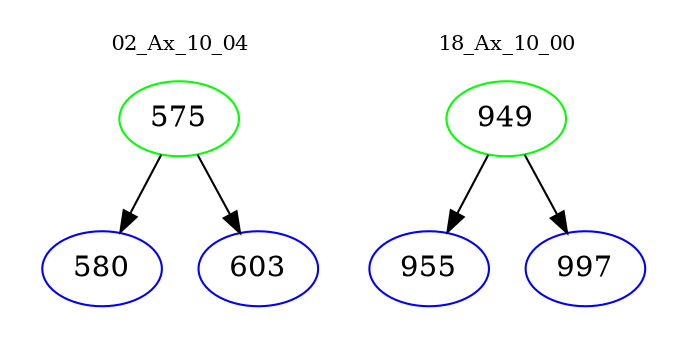 digraph{
subgraph cluster_0 {
color = white
label = "02_Ax_10_04";
fontsize=10;
T0_575 [label="575", color="green"]
T0_575 -> T0_580 [color="black"]
T0_580 [label="580", color="blue"]
T0_575 -> T0_603 [color="black"]
T0_603 [label="603", color="blue"]
}
subgraph cluster_1 {
color = white
label = "18_Ax_10_00";
fontsize=10;
T1_949 [label="949", color="green"]
T1_949 -> T1_955 [color="black"]
T1_955 [label="955", color="blue"]
T1_949 -> T1_997 [color="black"]
T1_997 [label="997", color="blue"]
}
}
